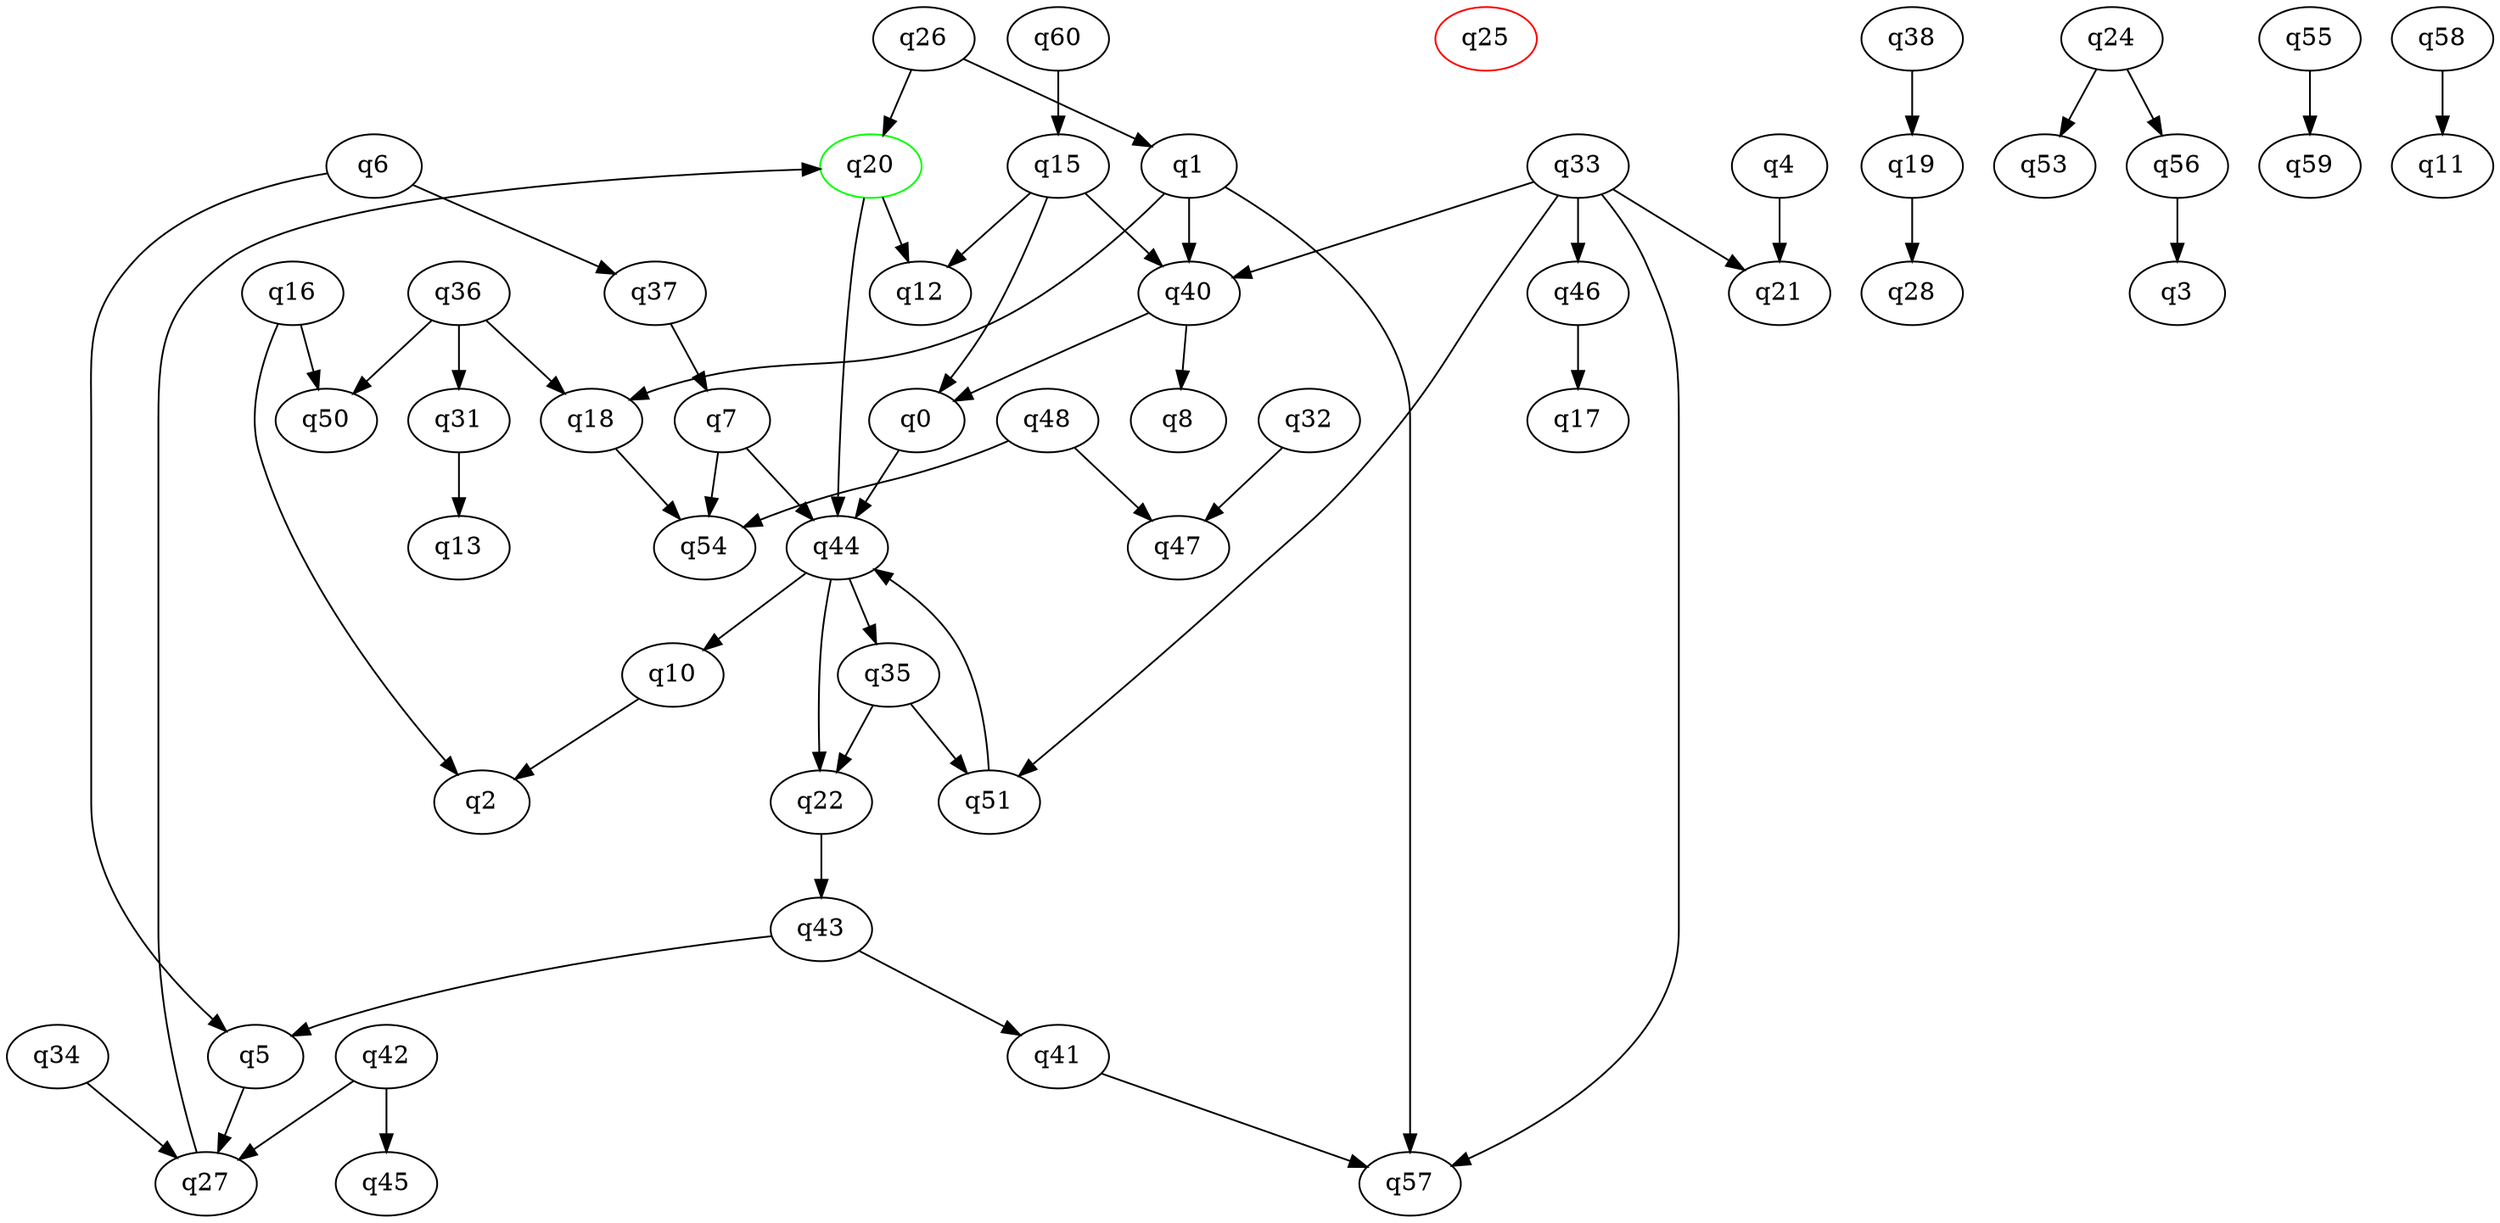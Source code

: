 digraph A{
q20 [initial=1,color=green];
q25 [final=1,color=red];
q0 -> q44;
q1 -> q18;
q1 -> q40;
q1 -> q57;
q4 -> q21;
q5 -> q27;
q6 -> q5;
q6 -> q37;
q7 -> q44;
q7 -> q54;
q10 -> q2;
q15 -> q0;
q15 -> q12;
q15 -> q40;
q16 -> q2;
q16 -> q50;
q18 -> q54;
q19 -> q28;
q20 -> q12;
q20 -> q44;
q22 -> q43;
q24 -> q53;
q24 -> q56;
q26 -> q1;
q26 -> q20;
q27 -> q20;
q31 -> q13;
q32 -> q47;
q33 -> q21;
q33 -> q40;
q33 -> q46;
q33 -> q51;
q33 -> q57;
q34 -> q27;
q35 -> q22;
q35 -> q51;
q36 -> q18;
q36 -> q31;
q36 -> q50;
q37 -> q7;
q38 -> q19;
q40 -> q0;
q40 -> q8;
q41 -> q57;
q42 -> q27;
q42 -> q45;
q43 -> q5;
q43 -> q41;
q44 -> q10;
q44 -> q22;
q44 -> q35;
q46 -> q17;
q48 -> q47;
q48 -> q54;
q51 -> q44;
q55 -> q59;
q56 -> q3;
q58 -> q11;
q60 -> q15;
}
